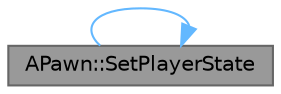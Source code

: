digraph "APawn::SetPlayerState"
{
 // INTERACTIVE_SVG=YES
 // LATEX_PDF_SIZE
  bgcolor="transparent";
  edge [fontname=Helvetica,fontsize=10,labelfontname=Helvetica,labelfontsize=10];
  node [fontname=Helvetica,fontsize=10,shape=box,height=0.2,width=0.4];
  rankdir="LR";
  Node1 [id="Node000001",label="APawn::SetPlayerState",height=0.2,width=0.4,color="gray40", fillcolor="grey60", style="filled", fontcolor="black",tooltip="Set the Pawn's Player State."];
  Node1 -> Node1 [id="edge1_Node000001_Node000001",color="steelblue1",style="solid",tooltip=" "];
}
